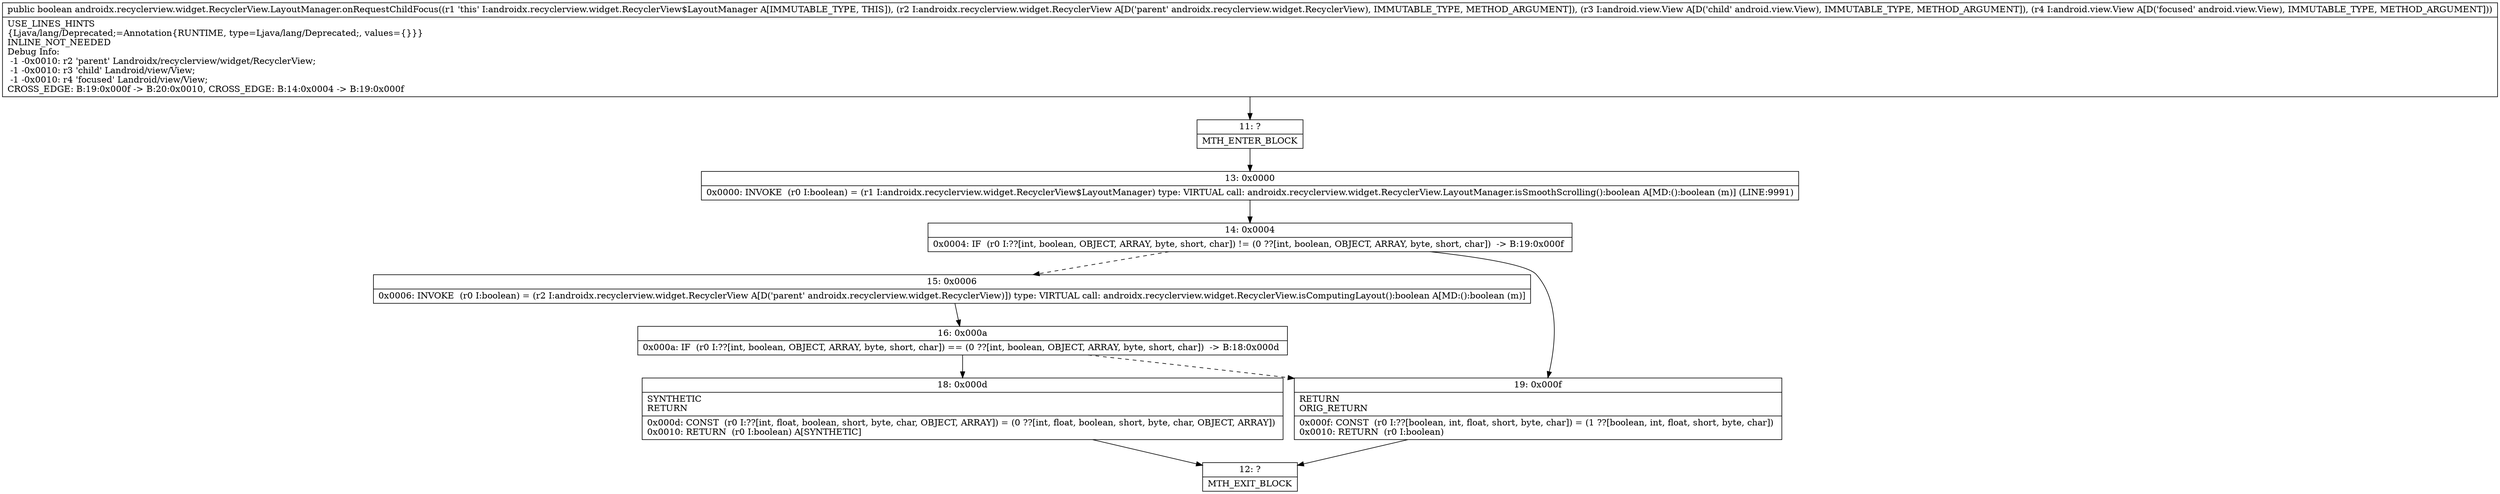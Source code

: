 digraph "CFG forandroidx.recyclerview.widget.RecyclerView.LayoutManager.onRequestChildFocus(Landroidx\/recyclerview\/widget\/RecyclerView;Landroid\/view\/View;Landroid\/view\/View;)Z" {
Node_11 [shape=record,label="{11\:\ ?|MTH_ENTER_BLOCK\l}"];
Node_13 [shape=record,label="{13\:\ 0x0000|0x0000: INVOKE  (r0 I:boolean) = (r1 I:androidx.recyclerview.widget.RecyclerView$LayoutManager) type: VIRTUAL call: androidx.recyclerview.widget.RecyclerView.LayoutManager.isSmoothScrolling():boolean A[MD:():boolean (m)] (LINE:9991)\l}"];
Node_14 [shape=record,label="{14\:\ 0x0004|0x0004: IF  (r0 I:??[int, boolean, OBJECT, ARRAY, byte, short, char]) != (0 ??[int, boolean, OBJECT, ARRAY, byte, short, char])  \-\> B:19:0x000f \l}"];
Node_15 [shape=record,label="{15\:\ 0x0006|0x0006: INVOKE  (r0 I:boolean) = (r2 I:androidx.recyclerview.widget.RecyclerView A[D('parent' androidx.recyclerview.widget.RecyclerView)]) type: VIRTUAL call: androidx.recyclerview.widget.RecyclerView.isComputingLayout():boolean A[MD:():boolean (m)]\l}"];
Node_16 [shape=record,label="{16\:\ 0x000a|0x000a: IF  (r0 I:??[int, boolean, OBJECT, ARRAY, byte, short, char]) == (0 ??[int, boolean, OBJECT, ARRAY, byte, short, char])  \-\> B:18:0x000d \l}"];
Node_18 [shape=record,label="{18\:\ 0x000d|SYNTHETIC\lRETURN\l|0x000d: CONST  (r0 I:??[int, float, boolean, short, byte, char, OBJECT, ARRAY]) = (0 ??[int, float, boolean, short, byte, char, OBJECT, ARRAY]) \l0x0010: RETURN  (r0 I:boolean) A[SYNTHETIC]\l}"];
Node_12 [shape=record,label="{12\:\ ?|MTH_EXIT_BLOCK\l}"];
Node_19 [shape=record,label="{19\:\ 0x000f|RETURN\lORIG_RETURN\l|0x000f: CONST  (r0 I:??[boolean, int, float, short, byte, char]) = (1 ??[boolean, int, float, short, byte, char]) \l0x0010: RETURN  (r0 I:boolean) \l}"];
MethodNode[shape=record,label="{public boolean androidx.recyclerview.widget.RecyclerView.LayoutManager.onRequestChildFocus((r1 'this' I:androidx.recyclerview.widget.RecyclerView$LayoutManager A[IMMUTABLE_TYPE, THIS]), (r2 I:androidx.recyclerview.widget.RecyclerView A[D('parent' androidx.recyclerview.widget.RecyclerView), IMMUTABLE_TYPE, METHOD_ARGUMENT]), (r3 I:android.view.View A[D('child' android.view.View), IMMUTABLE_TYPE, METHOD_ARGUMENT]), (r4 I:android.view.View A[D('focused' android.view.View), IMMUTABLE_TYPE, METHOD_ARGUMENT]))  | USE_LINES_HINTS\l\{Ljava\/lang\/Deprecated;=Annotation\{RUNTIME, type=Ljava\/lang\/Deprecated;, values=\{\}\}\}\lINLINE_NOT_NEEDED\lDebug Info:\l  \-1 \-0x0010: r2 'parent' Landroidx\/recyclerview\/widget\/RecyclerView;\l  \-1 \-0x0010: r3 'child' Landroid\/view\/View;\l  \-1 \-0x0010: r4 'focused' Landroid\/view\/View;\lCROSS_EDGE: B:19:0x000f \-\> B:20:0x0010, CROSS_EDGE: B:14:0x0004 \-\> B:19:0x000f\l}"];
MethodNode -> Node_11;Node_11 -> Node_13;
Node_13 -> Node_14;
Node_14 -> Node_15[style=dashed];
Node_14 -> Node_19;
Node_15 -> Node_16;
Node_16 -> Node_18;
Node_16 -> Node_19[style=dashed];
Node_18 -> Node_12;
Node_19 -> Node_12;
}

